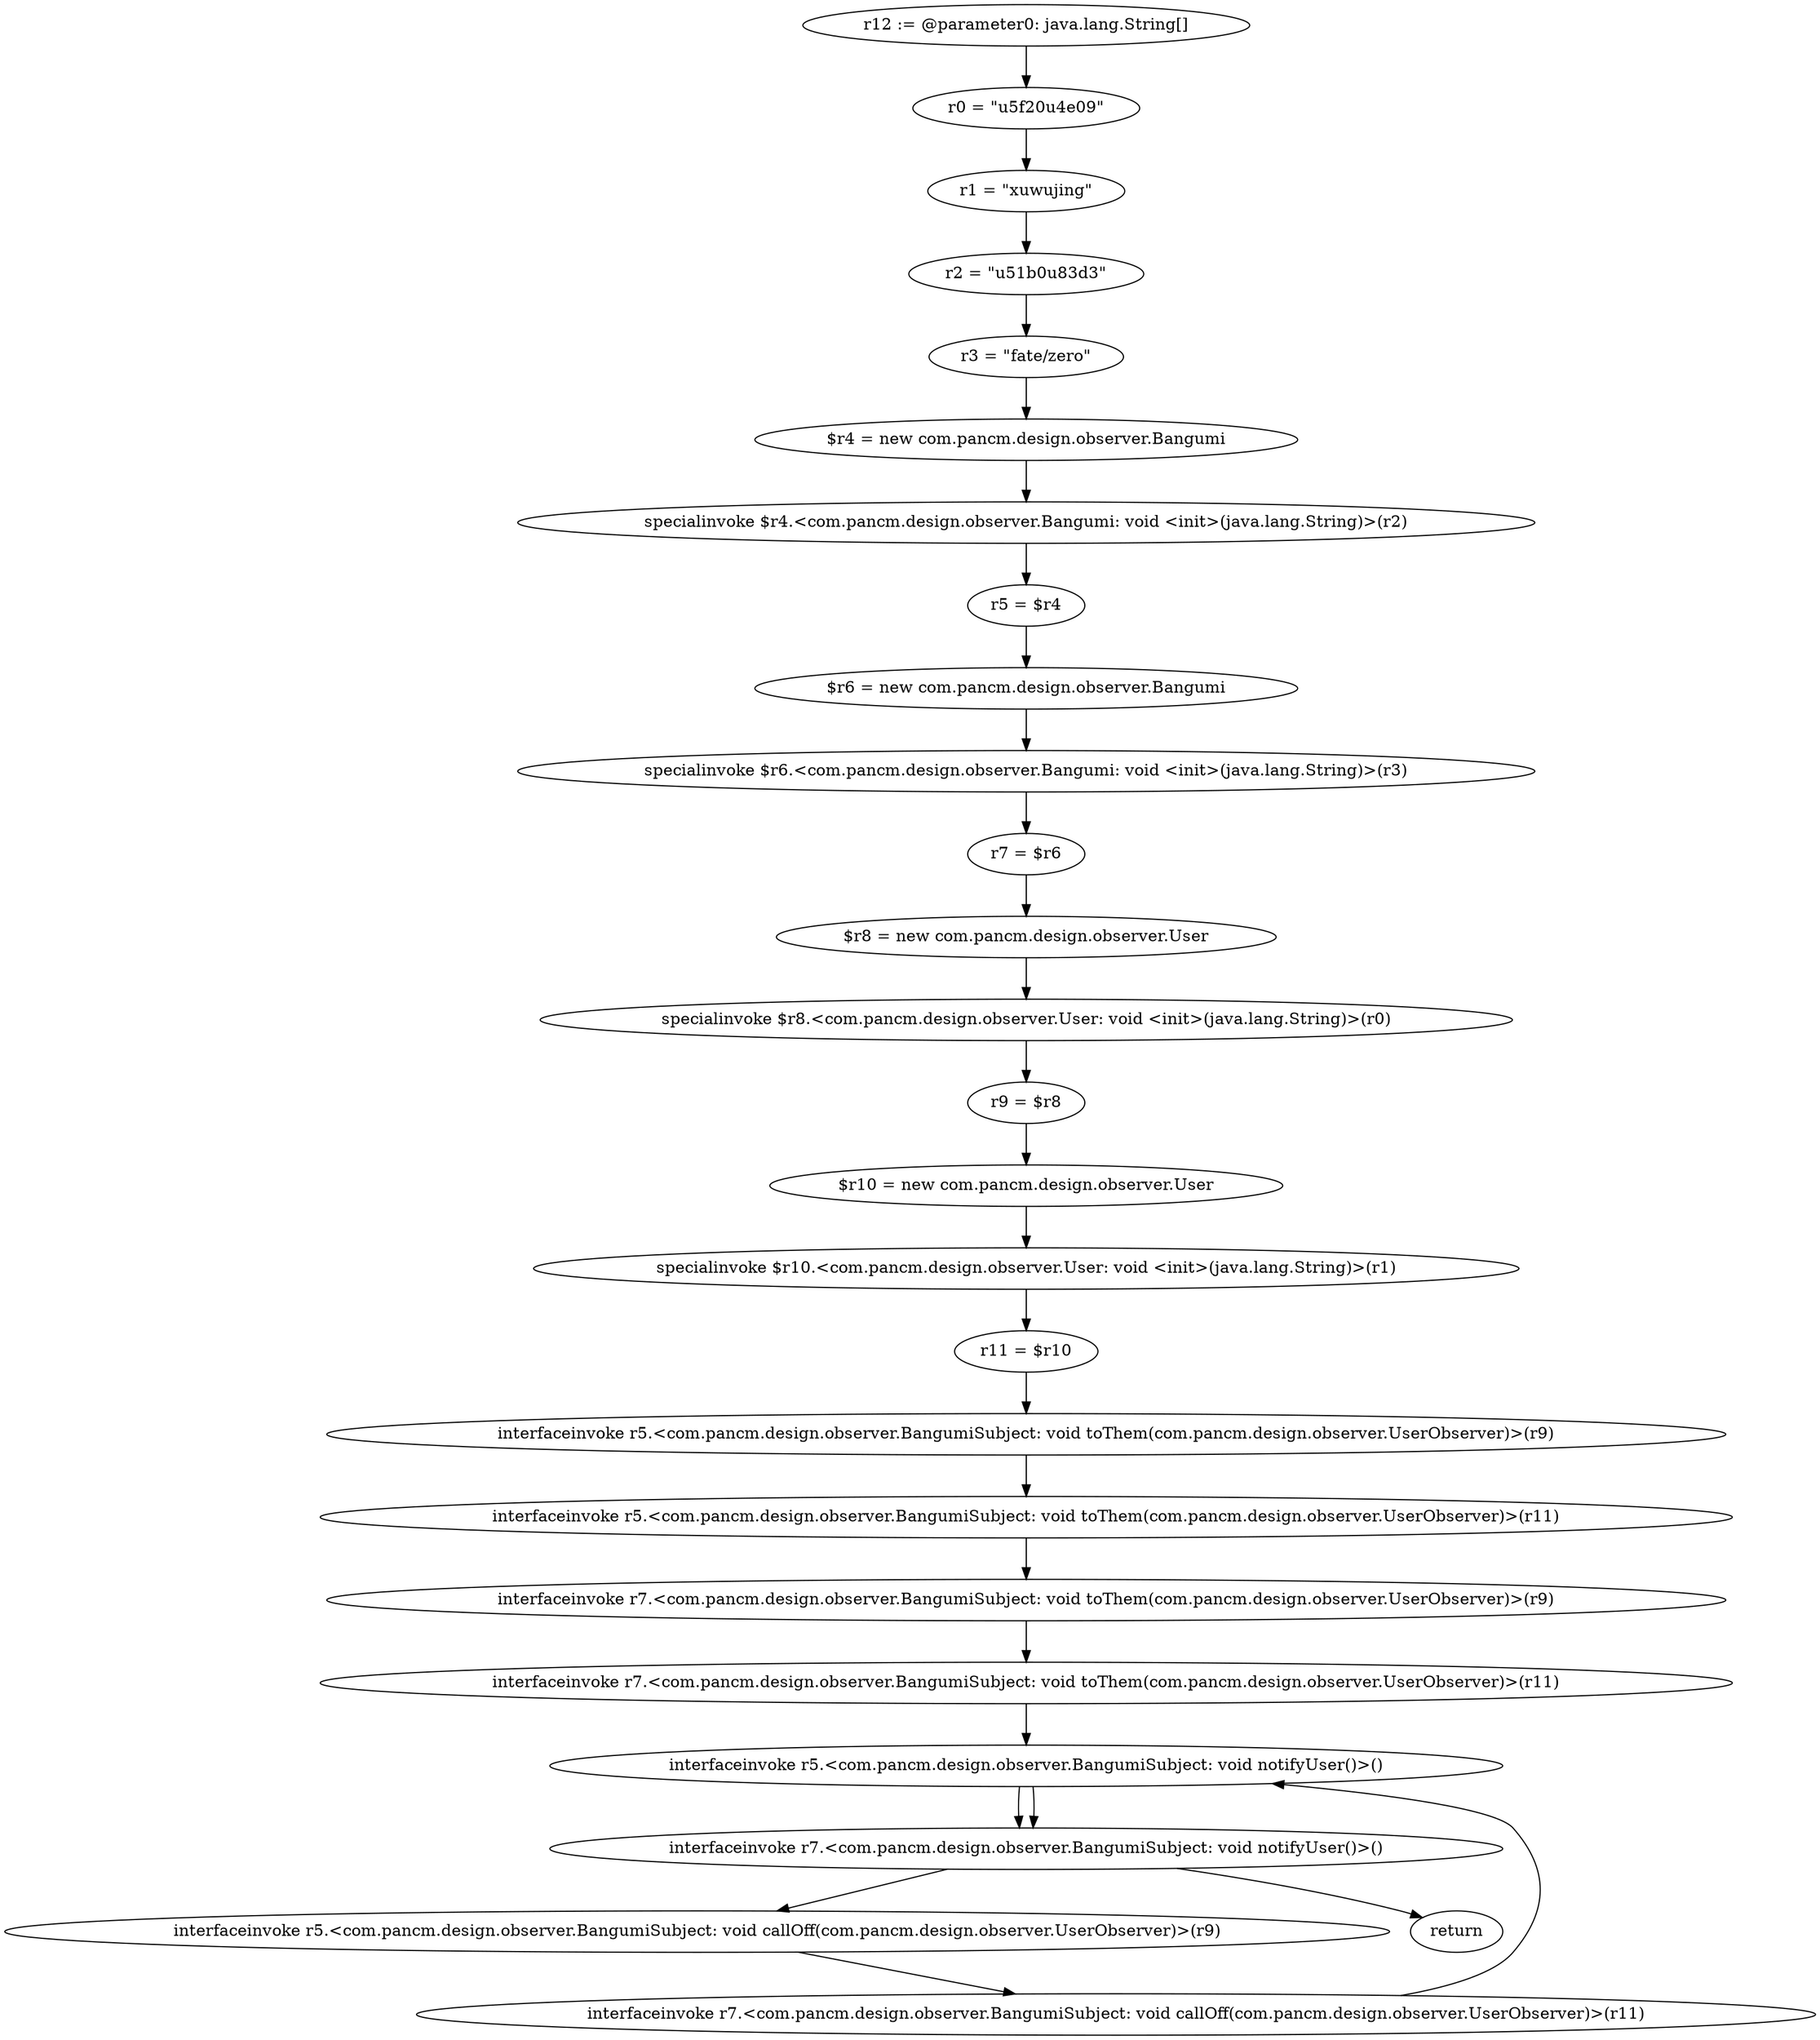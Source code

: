 digraph "unitGraph" {
    "r12 := @parameter0: java.lang.String[]"
    "r0 = \"\u5f20\u4e09\""
    "r1 = \"xuwujing\""
    "r2 = \"\u51b0\u83d3\""
    "r3 = \"fate/zero\""
    "$r4 = new com.pancm.design.observer.Bangumi"
    "specialinvoke $r4.<com.pancm.design.observer.Bangumi: void <init>(java.lang.String)>(r2)"
    "r5 = $r4"
    "$r6 = new com.pancm.design.observer.Bangumi"
    "specialinvoke $r6.<com.pancm.design.observer.Bangumi: void <init>(java.lang.String)>(r3)"
    "r7 = $r6"
    "$r8 = new com.pancm.design.observer.User"
    "specialinvoke $r8.<com.pancm.design.observer.User: void <init>(java.lang.String)>(r0)"
    "r9 = $r8"
    "$r10 = new com.pancm.design.observer.User"
    "specialinvoke $r10.<com.pancm.design.observer.User: void <init>(java.lang.String)>(r1)"
    "r11 = $r10"
    "interfaceinvoke r5.<com.pancm.design.observer.BangumiSubject: void toThem(com.pancm.design.observer.UserObserver)>(r9)"
    "interfaceinvoke r5.<com.pancm.design.observer.BangumiSubject: void toThem(com.pancm.design.observer.UserObserver)>(r11)"
    "interfaceinvoke r7.<com.pancm.design.observer.BangumiSubject: void toThem(com.pancm.design.observer.UserObserver)>(r9)"
    "interfaceinvoke r7.<com.pancm.design.observer.BangumiSubject: void toThem(com.pancm.design.observer.UserObserver)>(r11)"
    "interfaceinvoke r5.<com.pancm.design.observer.BangumiSubject: void notifyUser()>()"
    "interfaceinvoke r7.<com.pancm.design.observer.BangumiSubject: void notifyUser()>()"
    "interfaceinvoke r5.<com.pancm.design.observer.BangumiSubject: void callOff(com.pancm.design.observer.UserObserver)>(r9)"
    "interfaceinvoke r7.<com.pancm.design.observer.BangumiSubject: void callOff(com.pancm.design.observer.UserObserver)>(r11)"
    "return"
    "r12 := @parameter0: java.lang.String[]"->"r0 = \"\u5f20\u4e09\"";
    "r0 = \"\u5f20\u4e09\""->"r1 = \"xuwujing\"";
    "r1 = \"xuwujing\""->"r2 = \"\u51b0\u83d3\"";
    "r2 = \"\u51b0\u83d3\""->"r3 = \"fate/zero\"";
    "r3 = \"fate/zero\""->"$r4 = new com.pancm.design.observer.Bangumi";
    "$r4 = new com.pancm.design.observer.Bangumi"->"specialinvoke $r4.<com.pancm.design.observer.Bangumi: void <init>(java.lang.String)>(r2)";
    "specialinvoke $r4.<com.pancm.design.observer.Bangumi: void <init>(java.lang.String)>(r2)"->"r5 = $r4";
    "r5 = $r4"->"$r6 = new com.pancm.design.observer.Bangumi";
    "$r6 = new com.pancm.design.observer.Bangumi"->"specialinvoke $r6.<com.pancm.design.observer.Bangumi: void <init>(java.lang.String)>(r3)";
    "specialinvoke $r6.<com.pancm.design.observer.Bangumi: void <init>(java.lang.String)>(r3)"->"r7 = $r6";
    "r7 = $r6"->"$r8 = new com.pancm.design.observer.User";
    "$r8 = new com.pancm.design.observer.User"->"specialinvoke $r8.<com.pancm.design.observer.User: void <init>(java.lang.String)>(r0)";
    "specialinvoke $r8.<com.pancm.design.observer.User: void <init>(java.lang.String)>(r0)"->"r9 = $r8";
    "r9 = $r8"->"$r10 = new com.pancm.design.observer.User";
    "$r10 = new com.pancm.design.observer.User"->"specialinvoke $r10.<com.pancm.design.observer.User: void <init>(java.lang.String)>(r1)";
    "specialinvoke $r10.<com.pancm.design.observer.User: void <init>(java.lang.String)>(r1)"->"r11 = $r10";
    "r11 = $r10"->"interfaceinvoke r5.<com.pancm.design.observer.BangumiSubject: void toThem(com.pancm.design.observer.UserObserver)>(r9)";
    "interfaceinvoke r5.<com.pancm.design.observer.BangumiSubject: void toThem(com.pancm.design.observer.UserObserver)>(r9)"->"interfaceinvoke r5.<com.pancm.design.observer.BangumiSubject: void toThem(com.pancm.design.observer.UserObserver)>(r11)";
    "interfaceinvoke r5.<com.pancm.design.observer.BangumiSubject: void toThem(com.pancm.design.observer.UserObserver)>(r11)"->"interfaceinvoke r7.<com.pancm.design.observer.BangumiSubject: void toThem(com.pancm.design.observer.UserObserver)>(r9)";
    "interfaceinvoke r7.<com.pancm.design.observer.BangumiSubject: void toThem(com.pancm.design.observer.UserObserver)>(r9)"->"interfaceinvoke r7.<com.pancm.design.observer.BangumiSubject: void toThem(com.pancm.design.observer.UserObserver)>(r11)";
    "interfaceinvoke r7.<com.pancm.design.observer.BangumiSubject: void toThem(com.pancm.design.observer.UserObserver)>(r11)"->"interfaceinvoke r5.<com.pancm.design.observer.BangumiSubject: void notifyUser()>()";
    "interfaceinvoke r5.<com.pancm.design.observer.BangumiSubject: void notifyUser()>()"->"interfaceinvoke r7.<com.pancm.design.observer.BangumiSubject: void notifyUser()>()";
    "interfaceinvoke r7.<com.pancm.design.observer.BangumiSubject: void notifyUser()>()"->"interfaceinvoke r5.<com.pancm.design.observer.BangumiSubject: void callOff(com.pancm.design.observer.UserObserver)>(r9)";
    "interfaceinvoke r5.<com.pancm.design.observer.BangumiSubject: void callOff(com.pancm.design.observer.UserObserver)>(r9)"->"interfaceinvoke r7.<com.pancm.design.observer.BangumiSubject: void callOff(com.pancm.design.observer.UserObserver)>(r11)";
    "interfaceinvoke r7.<com.pancm.design.observer.BangumiSubject: void callOff(com.pancm.design.observer.UserObserver)>(r11)"->"interfaceinvoke r5.<com.pancm.design.observer.BangumiSubject: void notifyUser()>()";
    "interfaceinvoke r5.<com.pancm.design.observer.BangumiSubject: void notifyUser()>()"->"interfaceinvoke r7.<com.pancm.design.observer.BangumiSubject: void notifyUser()>()";
    "interfaceinvoke r7.<com.pancm.design.observer.BangumiSubject: void notifyUser()>()"->"return";
}
